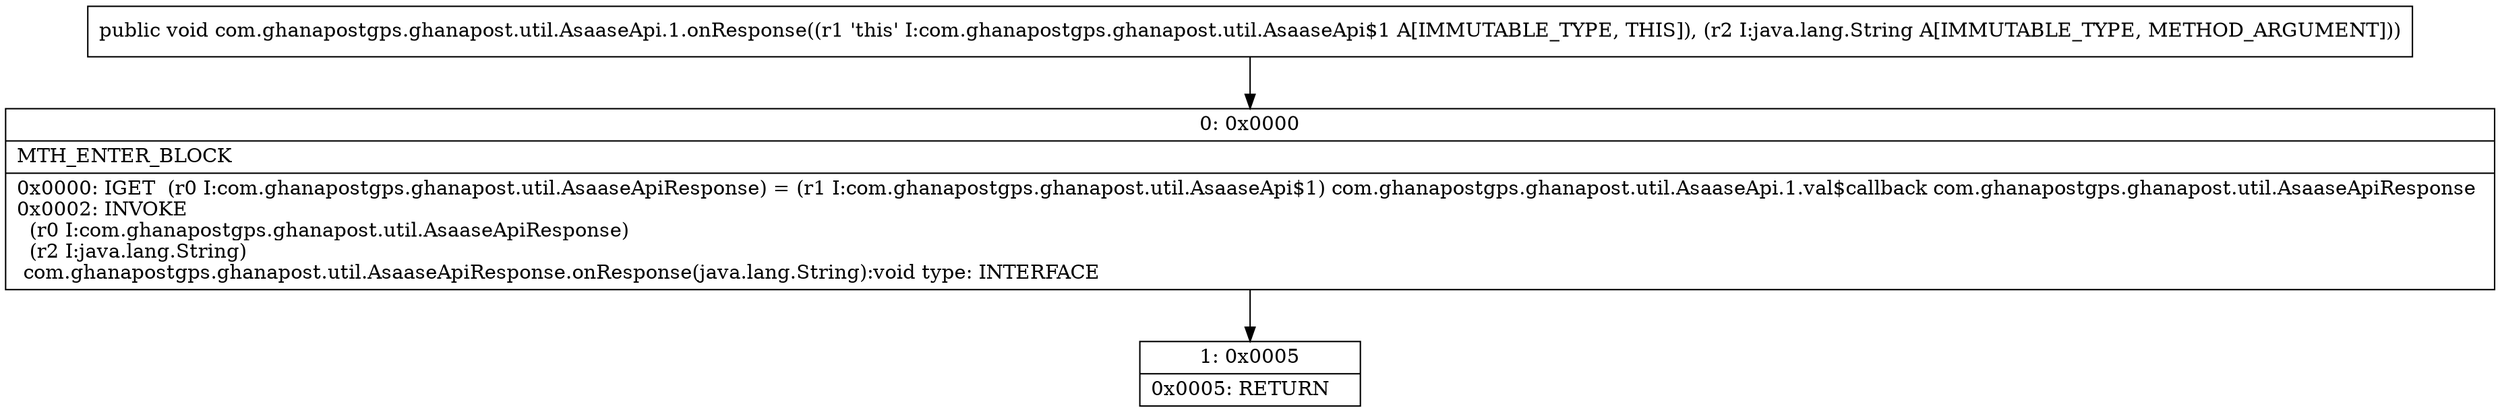 digraph "CFG forcom.ghanapostgps.ghanapost.util.AsaaseApi.1.onResponse(Ljava\/lang\/String;)V" {
Node_0 [shape=record,label="{0\:\ 0x0000|MTH_ENTER_BLOCK\l|0x0000: IGET  (r0 I:com.ghanapostgps.ghanapost.util.AsaaseApiResponse) = (r1 I:com.ghanapostgps.ghanapost.util.AsaaseApi$1) com.ghanapostgps.ghanapost.util.AsaaseApi.1.val$callback com.ghanapostgps.ghanapost.util.AsaaseApiResponse \l0x0002: INVOKE  \l  (r0 I:com.ghanapostgps.ghanapost.util.AsaaseApiResponse)\l  (r2 I:java.lang.String)\l com.ghanapostgps.ghanapost.util.AsaaseApiResponse.onResponse(java.lang.String):void type: INTERFACE \l}"];
Node_1 [shape=record,label="{1\:\ 0x0005|0x0005: RETURN   \l}"];
MethodNode[shape=record,label="{public void com.ghanapostgps.ghanapost.util.AsaaseApi.1.onResponse((r1 'this' I:com.ghanapostgps.ghanapost.util.AsaaseApi$1 A[IMMUTABLE_TYPE, THIS]), (r2 I:java.lang.String A[IMMUTABLE_TYPE, METHOD_ARGUMENT])) }"];
MethodNode -> Node_0;
Node_0 -> Node_1;
}

